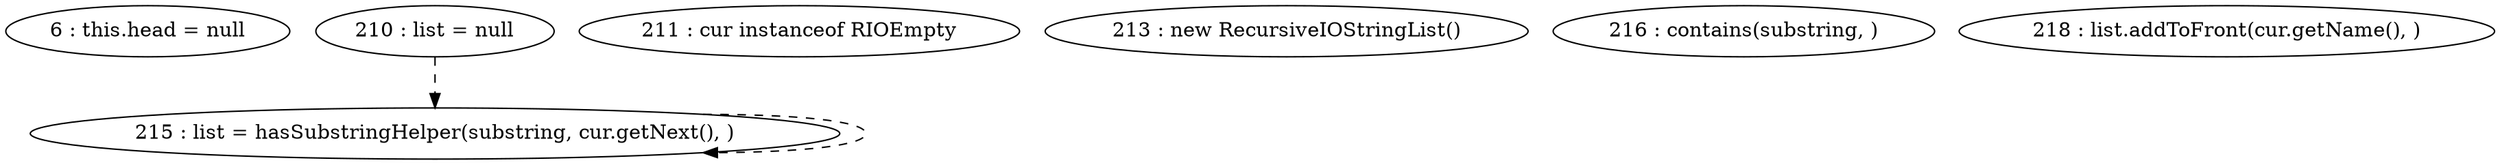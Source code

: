 digraph G {
"6 : this.head = null"
"210 : list = null"
"210 : list = null" -> "215 : list = hasSubstringHelper(substring, cur.getNext(), )" [style=dashed]
"211 : cur instanceof RIOEmpty"
"213 : new RecursiveIOStringList()"
"215 : list = hasSubstringHelper(substring, cur.getNext(), )"
"215 : list = hasSubstringHelper(substring, cur.getNext(), )" -> "215 : list = hasSubstringHelper(substring, cur.getNext(), )" [style=dashed]
"216 : contains(substring, )"
"218 : list.addToFront(cur.getName(), )"
}